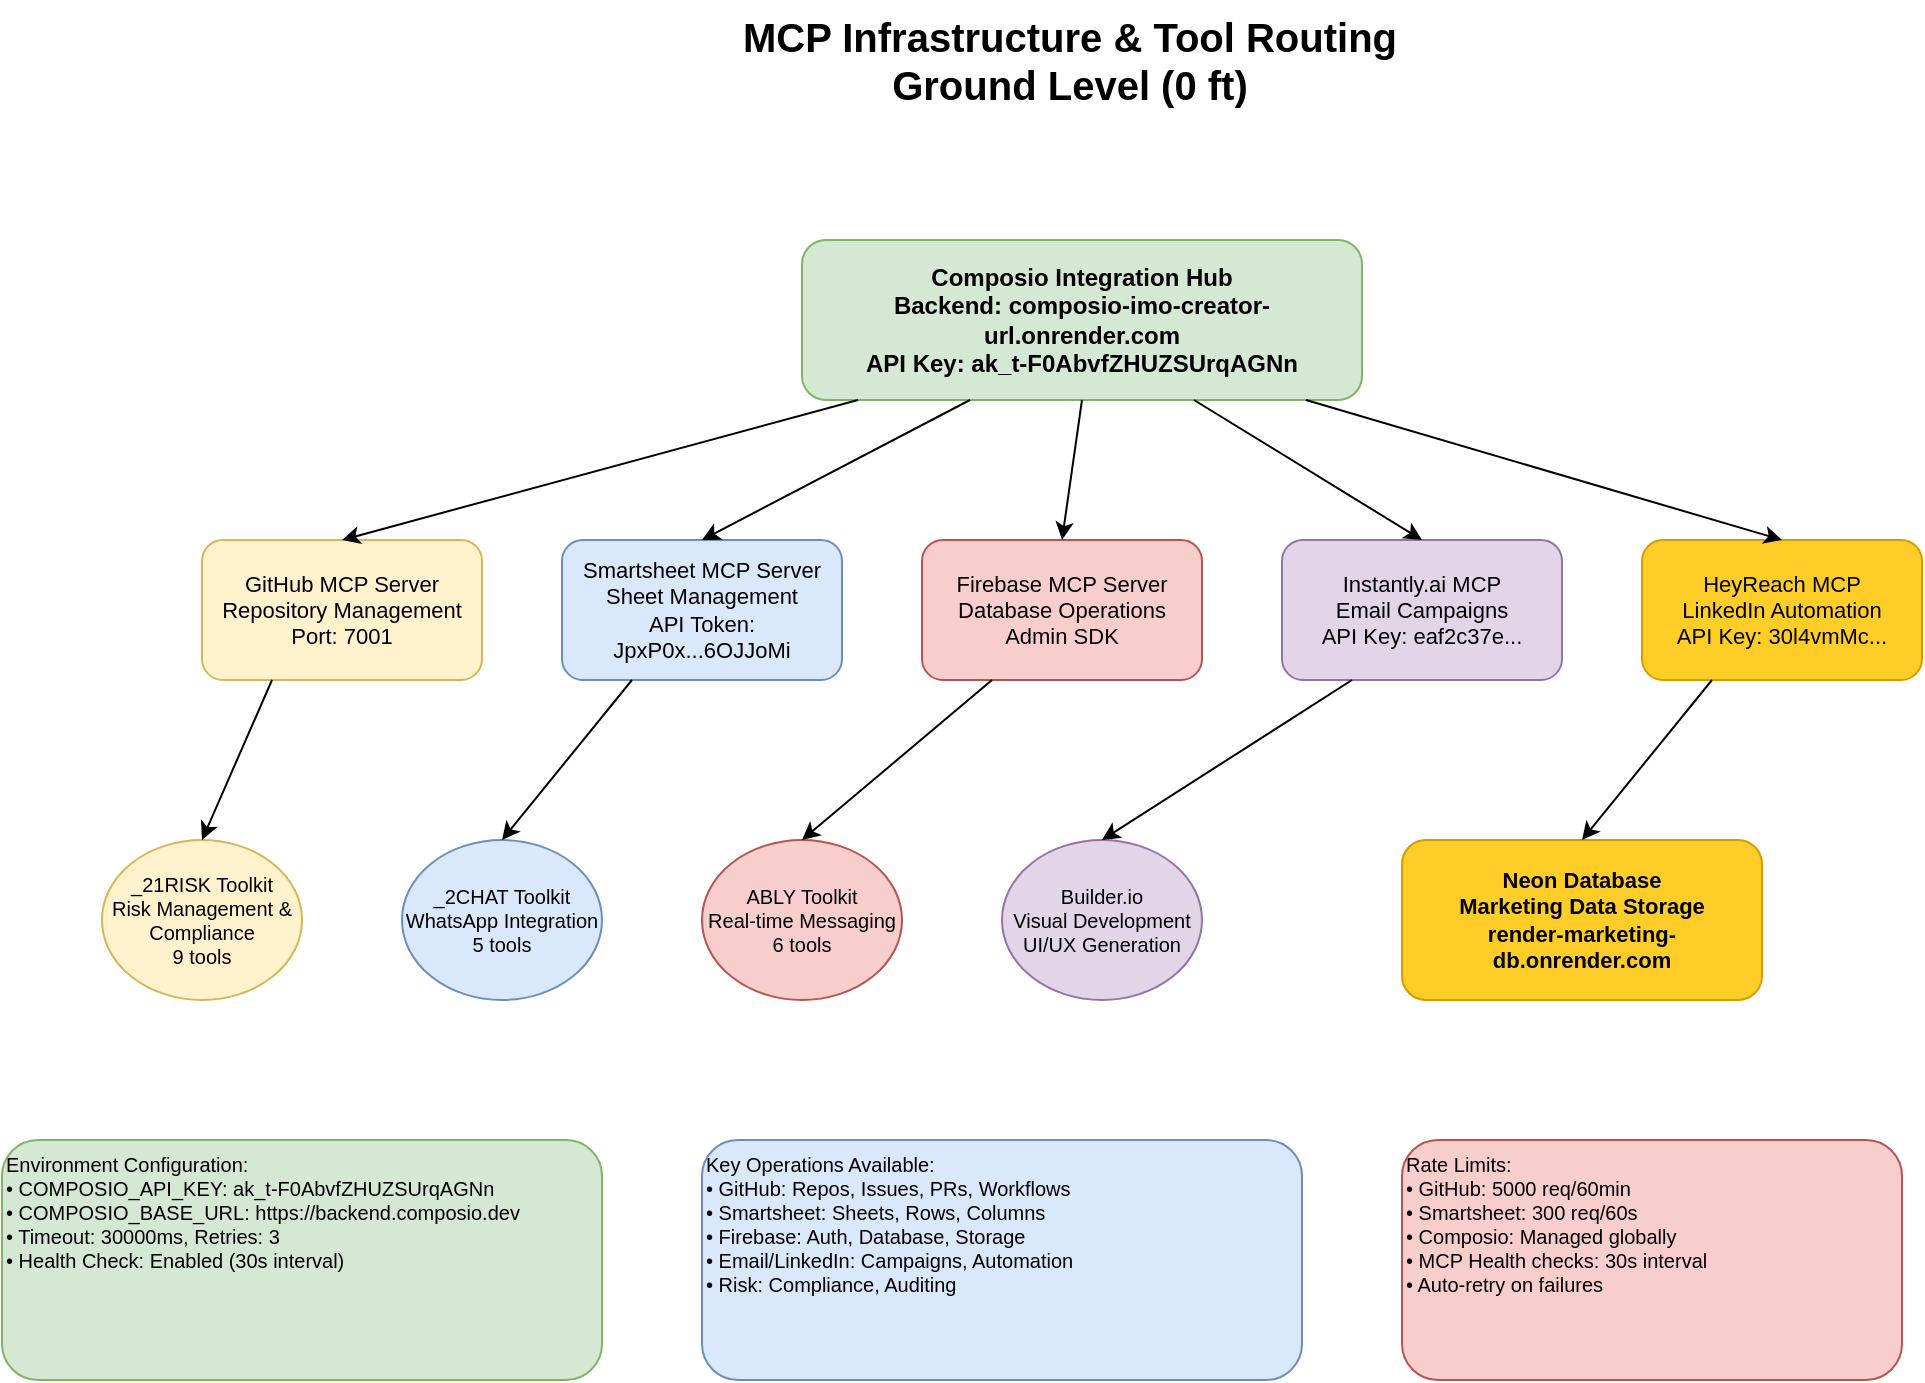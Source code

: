 <?xml version="1.0" encoding="UTF-8"?>
<mxfile version="24.7.7">
  <diagram name="MCP Infrastructure - Ground Level" id="mcp-infrastructure">
    <mxGraphModel dx="1422" dy="786" grid="1" gridSize="10" guides="1" tooltips="1" connect="1" arrows="1" fold="1" page="1" pageScale="1" pageWidth="1169" pageHeight="827" math="0" shadow="0">
      <root>
        <mxCell id="0" />
        <mxCell id="1" parent="0" />

        <!-- Title -->
        <mxCell id="title" value="MCP Infrastructure &amp; Tool Routing&#xa;Ground Level (0 ft)" style="text;html=1;strokeColor=none;fillColor=none;align=center;verticalAlign=middle;whiteSpace=wrap;rounded=0;fontSize=20;fontStyle=1" vertex="1" parent="1">
          <mxGeometry x="334" y="30" width="500" height="60" as="geometry" />
        </mxCell>

        <!-- Central Composio Hub -->
        <mxCell id="composio-hub" value="Composio Integration Hub&#xa;Backend: composio-imo-creator-url.onrender.com&#xa;API Key: ak_t-F0AbvfZHUZSUrqAGNn" style="rounded=1;whiteSpace=wrap;html=1;fillColor=#d5e8d4;strokeColor=#82b366;fontSize=12;fontStyle=1" vertex="1" parent="1">
          <mxGeometry x="450" y="150" width="280" height="80" as="geometry" />
        </mxCell>

        <!-- MCP Servers -->
        <!-- GitHub MCP -->
        <mxCell id="github-mcp" value="GitHub MCP Server&#xa;Repository Management&#xa;Port: 7001" style="rounded=1;whiteSpace=wrap;html=1;fillColor=#fff2cc;strokeColor=#d6b656;fontSize=11" vertex="1" parent="1">
          <mxGeometry x="150" y="300" width="140" height="70" as="geometry" />
        </mxCell>

        <!-- Smartsheet MCP -->
        <mxCell id="smartsheet-mcp" value="Smartsheet MCP Server&#xa;Sheet Management&#xa;API Token: JpxP0x...6OJJoMi" style="rounded=1;whiteSpace=wrap;html=1;fillColor=#dae8fc;strokeColor=#6c8ebf;fontSize=11" vertex="1" parent="1">
          <mxGeometry x="330" y="300" width="140" height="70" as="geometry" />
        </mxCell>

        <!-- Firebase MCP -->
        <mxCell id="firebase-mcp" value="Firebase MCP Server&#xa;Database Operations&#xa;Admin SDK" style="rounded=1;whiteSpace=wrap;html=1;fillColor=#f8cecc;strokeColor=#b85450;fontSize=11" vertex="1" parent="1">
          <mxGeometry x="510" y="300" width="140" height="70" as="geometry" />
        </mxCell>

        <!-- Instantly MCP -->
        <mxCell id="instantly-mcp" value="Instantly.ai MCP&#xa;Email Campaigns&#xa;API Key: eaf2c37e..." style="rounded=1;whiteSpace=wrap;html=1;fillColor=#e1d5e7;strokeColor=#9673a6;fontSize=11" vertex="1" parent="1">
          <mxGeometry x="690" y="300" width="140" height="70" as="geometry" />
        </mxCell>

        <!-- HeyReach MCP -->
        <mxCell id="heyreach-mcp" value="HeyReach MCP&#xa;LinkedIn Automation&#xa;API Key: 30l4vmMc..." style="rounded=1;whiteSpace=wrap;html=1;fillColor=#ffcd28;strokeColor=#d79b00;fontSize=11" vertex="1" parent="1">
          <mxGeometry x="870" y="300" width="140" height="70" as="geometry" />
        </mxCell>

        <!-- Tool Categories -->
        <!-- Risk Management -->
        <mxCell id="risk-tools" value="_21RISK Toolkit&#xa;Risk Management &amp; Compliance&#xa;9 tools" style="ellipse;whiteSpace=wrap;html=1;fillColor=#fff2cc;strokeColor=#d6b656;fontSize=10" vertex="1" parent="1">
          <mxGeometry x="100" y="450" width="100" height="80" as="geometry" />
        </mxCell>

        <!-- Communication -->
        <mxCell id="chat-tools" value="_2CHAT Toolkit&#xa;WhatsApp Integration&#xa;5 tools" style="ellipse;whiteSpace=wrap;html=1;fillColor=#dae8fc;strokeColor=#6c8ebf;fontSize=10" vertex="1" parent="1">
          <mxGeometry x="250" y="450" width="100" height="80" as="geometry" />
        </mxCell>

        <!-- Real-time -->
        <mxCell id="ably-tools" value="ABLY Toolkit&#xa;Real-time Messaging&#xa;6 tools" style="ellipse;whiteSpace=wrap;html=1;fillColor=#f8cecc;strokeColor=#b85450;fontSize=10" vertex="1" parent="1">
          <mxGeometry x="400" y="450" width="100" height="80" as="geometry" />
        </mxCell>

        <!-- Visual Development -->
        <mxCell id="builder-tools" value="Builder.io&#xa;Visual Development&#xa;UI/UX Generation" style="ellipse;whiteSpace=wrap;html=1;fillColor=#e1d5e7;strokeColor=#9673a6;fontSize=10" vertex="1" parent="1">
          <mxGeometry x="550" y="450" width="100" height="80" as="geometry" />
        </mxCell>

        <!-- Neon Database -->
        <mxCell id="neon-db" value="Neon Database&#xa;Marketing Data Storage&#xa;render-marketing-db.onrender.com" style="rounded=1;whiteSpace=wrap;html=1;fillColor=#ffcd28;strokeColor=#d79b00;fontSize=11;fontStyle=1" vertex="1" parent="1">
          <mxGeometry x="750" y="450" width="180" height="80" as="geometry" />
        </mxCell>

        <!-- Data Flow Connections -->
        <!-- Composio to MCP Servers -->
        <mxCell id="hub-to-github" value="" style="endArrow=classic;html=1;rounded=0;exitX=0.1;exitY=1;exitDx=0;exitDy=0;entryX=0.5;entryY=0;entryDx=0;entryDy=0;" edge="1" parent="1" source="composio-hub" target="github-mcp">
          <mxGeometry width="50" height="50" relative="1" as="geometry">
            <mxPoint x="430" y="350" as="sourcePoint" />
            <mxPoint x="480" y="300" as="targetPoint" />
          </mxGeometry>
        </mxCell>

        <mxCell id="hub-to-smartsheet" value="" style="endArrow=classic;html=1;rounded=0;exitX=0.3;exitY=1;exitDx=0;exitDy=0;entryX=0.5;entryY=0;entryDx=0;entryDy=0;" edge="1" parent="1" source="composio-hub" target="smartsheet-mcp">
          <mxGeometry width="50" height="50" relative="1" as="geometry">
            <mxPoint x="478" y="240" as="sourcePoint" />
            <mxPoint x="230" y="310" as="targetPoint" />
          </mxGeometry>
        </mxCell>

        <mxCell id="hub-to-firebase" value="" style="endArrow=classic;html=1;rounded=0;exitX=0.5;exitY=1;exitDx=0;exitDy=0;entryX=0.5;entryY=0;entryDx=0;entryDy=0;" edge="1" parent="1" source="composio-hub" target="firebase-mcp">
          <mxGeometry width="50" height="50" relative="1" as="geometry">
            <mxPoint x="534" y="240" as="sourcePoint" />
            <mxPoint x="410" y="310" as="targetPoint" />
          </mxGeometry>
        </mxCell>

        <mxCell id="hub-to-instantly" value="" style="endArrow=classic;html=1;rounded=0;exitX=0.7;exitY=1;exitDx=0;exitDy=0;entryX=0.5;entryY=0;entryDx=0;entryDy=0;" edge="1" parent="1" source="composio-hub" target="instantly-mcp">
          <mxGeometry width="50" height="50" relative="1" as="geometry">
            <mxPoint x="600" y="240" as="sourcePoint" />
            <mxPoint x="590" y="310" as="targetPoint" />
          </mxGeometry>
        </mxCell>

        <mxCell id="hub-to-heyreach" value="" style="endArrow=classic;html=1;rounded=0;exitX=0.9;exitY=1;exitDx=0;exitDy=0;entryX=0.5;entryY=0;entryDx=0;entryDy=0;" edge="1" parent="1" source="composio-hub" target="heyreach-mcp">
          <mxGeometry width="50" height="50" relative="1" as="geometry">
            <mxPoint x="646" y="240" as="sourcePoint" />
            <mxPoint x="770" y="310" as="targetPoint" />
          </mxGeometry>
        </mxCell>

        <!-- MCP Servers to Tool Categories -->
        <mxCell id="github-to-risk" value="" style="endArrow=classic;html=1;rounded=0;exitX=0.25;exitY=1;exitDx=0;exitDy=0;entryX=0.5;entryY=0;entryDx=0;entryDy=0;" edge="1" parent="1" source="github-mcp" target="risk-tools">
          <mxGeometry width="50" height="50" relative="1" as="geometry">
            <mxPoint x="702" y="240" as="sourcePoint" />
            <mxPoint x="950" y="310" as="targetPoint" />
          </mxGeometry>
        </mxCell>

        <mxCell id="smartsheet-to-chat" value="" style="endArrow=classic;html=1;rounded=0;exitX=0.25;exitY=1;exitDx=0;exitDy=0;entryX=0.5;entryY=0;entryDx=0;entryDy=0;" edge="1" parent="1" source="smartsheet-mcp" target="chat-tools">
          <mxGeometry width="50" height="50" relative="1" as="geometry">
            <mxPoint x="185" y="380" as="sourcePoint" />
            <mxPoint x="160" y="460" as="targetPoint" />
          </mxGeometry>
        </mxCell>

        <mxCell id="firebase-to-ably" value="" style="endArrow=classic;html=1;rounded=0;exitX=0.25;exitY=1;exitDx=0;exitDy=0;entryX=0.5;entryY=0;entryDx=0;entryDy=0;" edge="1" parent="1" source="firebase-mcp" target="ably-tools">
          <mxGeometry width="50" height="50" relative="1" as="geometry">
            <mxPoint x="365" y="380" as="sourcePoint" />
            <mxPoint x="310" y="460" as="targetPoint" />
          </mxGeometry>
        </mxCell>

        <mxCell id="instantly-to-builder" value="" style="endArrow=classic;html=1;rounded=0;exitX=0.25;exitY=1;exitDx=0;exitDy=0;entryX=0.5;entryY=0;entryDx=0;entryDy=0;" edge="1" parent="1" source="instantly-mcp" target="builder-tools">
          <mxGeometry width="50" height="50" relative="1" as="geometry">
            <mxPoint x="545" y="380" as="sourcePoint" />
            <mxPoint x="460" y="460" as="targetPoint" />
          </mxGeometry>
        </mxCell>

        <mxCell id="heyreach-to-neon" value="" style="endArrow=classic;html=1;rounded=0;exitX=0.25;exitY=1;exitDx=0;exitDy=0;entryX=0.5;entryY=0;entryDx=0;entryDy=0;" edge="1" parent="1" source="heyreach-mcp" target="neon-db">
          <mxGeometry width="50" height="50" relative="1" as="geometry">
            <mxPoint x="725" y="380" as="sourcePoint" />
            <mxPoint x="610" y="460" as="targetPoint" />
          </mxGeometry>
        </mxCell>

        <!-- Environment Information -->
        <mxCell id="env-info" value="Environment Configuration:&#xa;• COMPOSIO_API_KEY: ak_t-F0AbvfZHUZSUrqAGNn&#xa;• COMPOSIO_BASE_URL: https://backend.composio.dev&#xa;• Timeout: 30000ms, Retries: 3&#xa;• Health Check: Enabled (30s interval)" style="text;html=1;strokeColor=#82b366;fillColor=#d5e8d4;align=left;verticalAlign=top;whiteSpace=wrap;rounded=1;fontSize=10" vertex="1" parent="1">
          <mxGeometry x="50" y="600" width="300" height="120" as="geometry" />
        </mxCell>

        <!-- Allowed Operations -->
        <mxCell id="operations-info" value="Key Operations Available:&#xa;• GitHub: Repos, Issues, PRs, Workflows&#xa;• Smartsheet: Sheets, Rows, Columns&#xa;• Firebase: Auth, Database, Storage&#xa;• Email/LinkedIn: Campaigns, Automation&#xa;• Risk: Compliance, Auditing" style="text;html=1;strokeColor=#6c8ebf;fillColor=#dae8fc;align=left;verticalAlign=top;whiteSpace=wrap;rounded=1;fontSize=10" vertex="1" parent="1">
          <mxGeometry x="400" y="600" width="300" height="120" as="geometry" />
        </mxCell>

        <!-- Rate Limits -->
        <mxCell id="limits-info" value="Rate Limits:&#xa;• GitHub: 5000 req/60min&#xa;• Smartsheet: 300 req/60s&#xa;• Composio: Managed globally&#xa;• MCP Health checks: 30s interval&#xa;• Auto-retry on failures" style="text;html=1;strokeColor=#b85450;fillColor=#f8cecc;align=left;verticalAlign=top;whiteSpace=wrap;rounded=1;fontSize=10" vertex="1" parent="1">
          <mxGeometry x="750" y="600" width="250" height="120" as="geometry" />
        </mxCell>

      </root>
    </mxGraphModel>
  </diagram>
</mxfile>